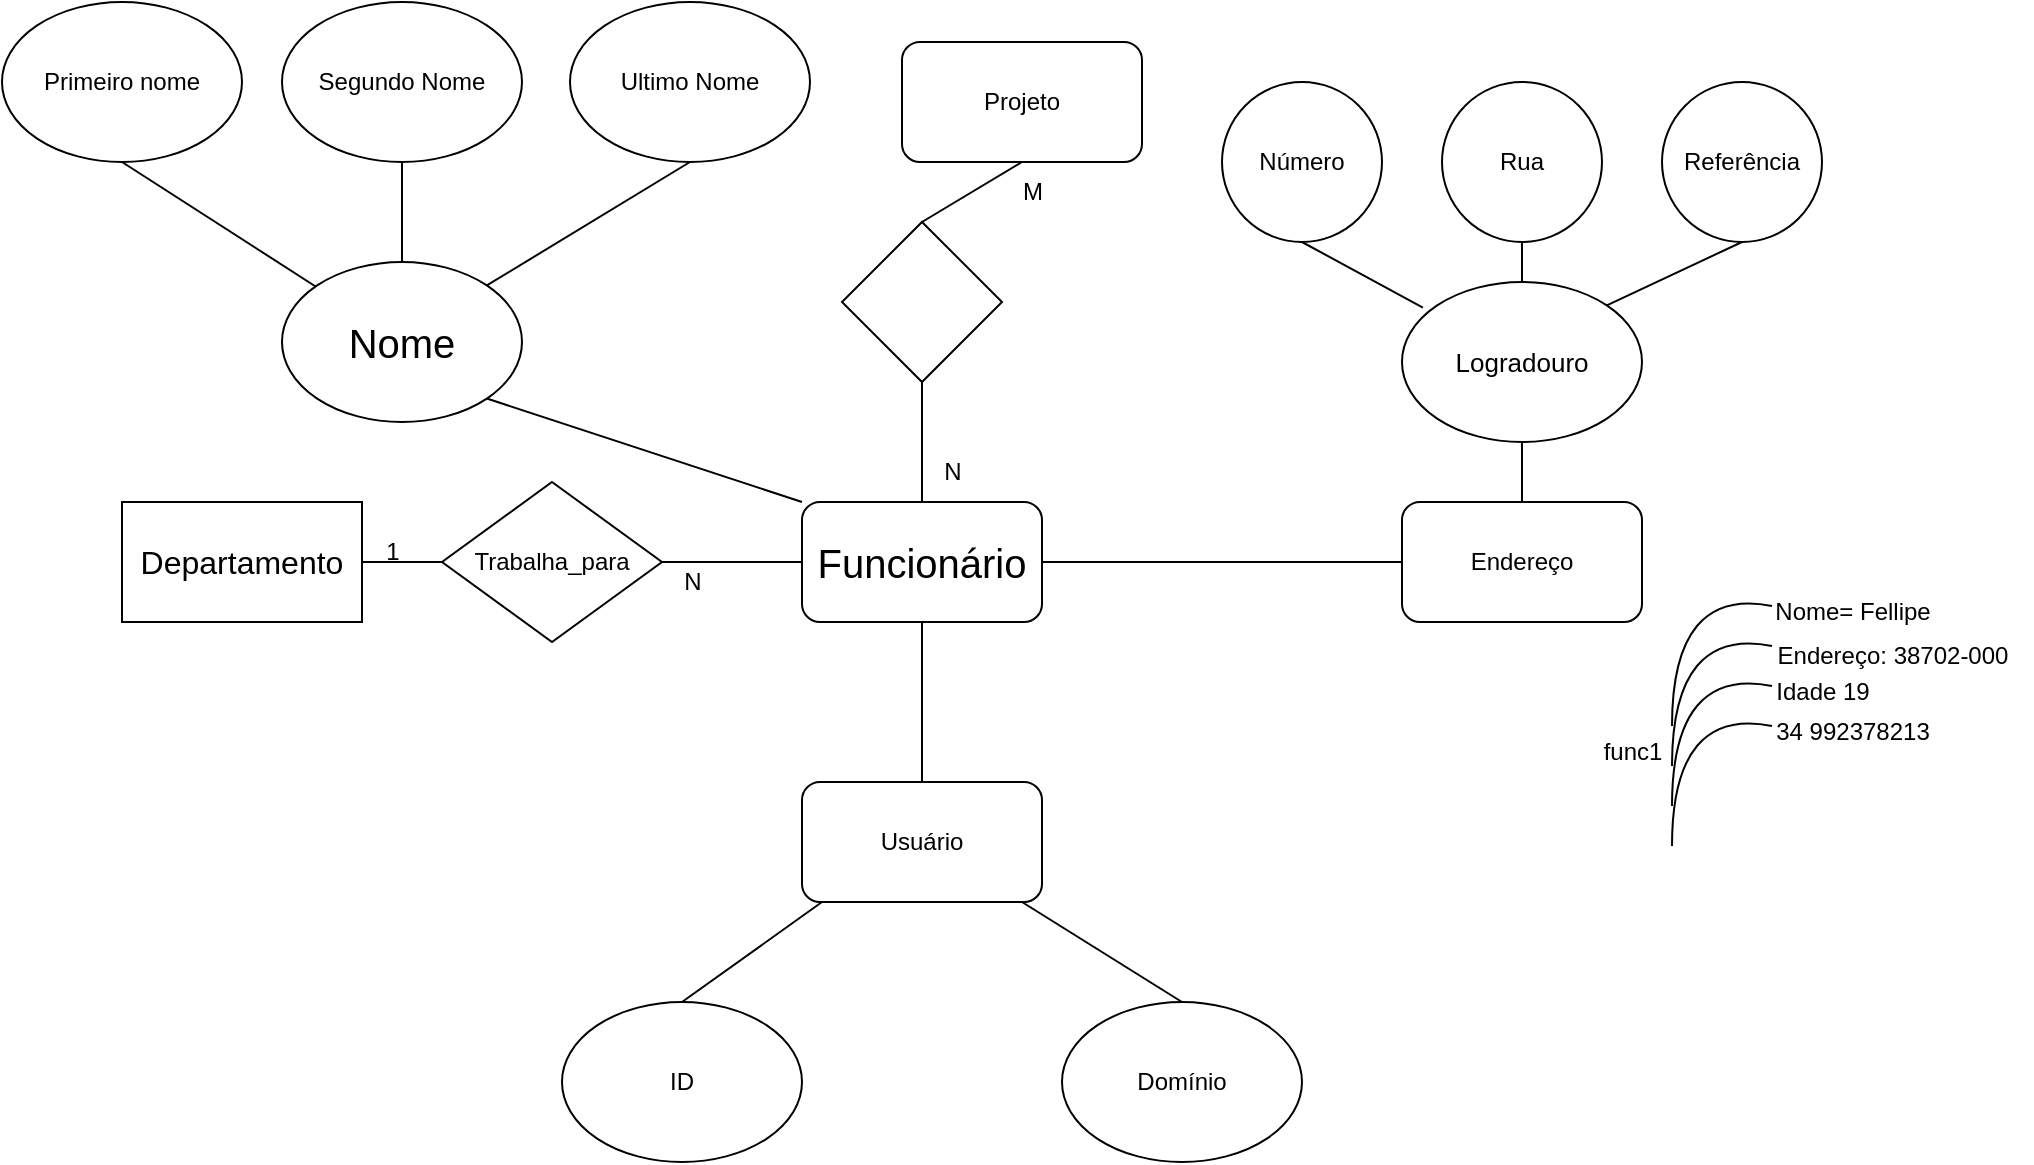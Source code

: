 <mxfile>
    <diagram id="gH32OrijhyIItGMBjMXE" name="Página-1">
        <mxGraphModel dx="1040" dy="443" grid="1" gridSize="10" guides="1" tooltips="1" connect="1" arrows="1" fold="1" page="0" pageScale="1" pageWidth="827" pageHeight="1169" math="0" shadow="0">
            <root>
                <mxCell id="0"/>
                <mxCell id="1" parent="0"/>
                <mxCell id="2" value="&lt;font style=&quot;font-size: 20px;&quot;&gt;Funcionário&lt;/font&gt;" style="rounded=1;whiteSpace=wrap;html=1;" vertex="1" parent="1">
                    <mxGeometry x="410" y="570" width="120" height="60" as="geometry"/>
                </mxCell>
                <mxCell id="3" value="&lt;font style=&quot;font-size: 20px;&quot;&gt;Nome&lt;/font&gt;" style="ellipse;whiteSpace=wrap;html=1;" vertex="1" parent="1">
                    <mxGeometry x="150" y="450" width="120" height="80" as="geometry"/>
                </mxCell>
                <mxCell id="4" value="Segundo Nome" style="ellipse;whiteSpace=wrap;html=1;" vertex="1" parent="1">
                    <mxGeometry x="150" y="320" width="120" height="80" as="geometry"/>
                </mxCell>
                <mxCell id="5" value="Ultimo Nome" style="ellipse;whiteSpace=wrap;html=1;" vertex="1" parent="1">
                    <mxGeometry x="294" y="320" width="120" height="80" as="geometry"/>
                </mxCell>
                <mxCell id="6" value="Primeiro nome" style="ellipse;whiteSpace=wrap;html=1;" vertex="1" parent="1">
                    <mxGeometry x="10" y="320" width="120" height="80" as="geometry"/>
                </mxCell>
                <mxCell id="7" value="" style="endArrow=none;html=1;exitX=0.5;exitY=1;exitDx=0;exitDy=0;" edge="1" parent="1" source="6" target="3">
                    <mxGeometry width="50" height="50" relative="1" as="geometry">
                        <mxPoint x="130" y="500" as="sourcePoint"/>
                        <mxPoint x="180" y="450" as="targetPoint"/>
                    </mxGeometry>
                </mxCell>
                <mxCell id="8" value="" style="endArrow=none;html=1;exitX=0.5;exitY=1;exitDx=0;exitDy=0;entryX=0.5;entryY=0;entryDx=0;entryDy=0;" edge="1" parent="1" source="4" target="3">
                    <mxGeometry width="50" height="50" relative="1" as="geometry">
                        <mxPoint x="130" y="500" as="sourcePoint"/>
                        <mxPoint x="210" y="440" as="targetPoint"/>
                    </mxGeometry>
                </mxCell>
                <mxCell id="9" value="" style="endArrow=none;html=1;entryX=0.5;entryY=1;entryDx=0;entryDy=0;exitX=1;exitY=0;exitDx=0;exitDy=0;" edge="1" parent="1" source="3" target="5">
                    <mxGeometry width="50" height="50" relative="1" as="geometry">
                        <mxPoint x="260" y="460" as="sourcePoint"/>
                        <mxPoint x="310" y="410" as="targetPoint"/>
                    </mxGeometry>
                </mxCell>
                <mxCell id="11" value="&lt;span style=&quot;font-size: 13px;&quot;&gt;Logradouro&lt;/span&gt;" style="ellipse;whiteSpace=wrap;html=1;" vertex="1" parent="1">
                    <mxGeometry x="710" y="460" width="120" height="80" as="geometry"/>
                </mxCell>
                <mxCell id="12" value="" style="endArrow=none;html=1;exitX=1;exitY=0.5;exitDx=0;exitDy=0;" edge="1" parent="1" source="2" target="19">
                    <mxGeometry width="50" height="50" relative="1" as="geometry">
                        <mxPoint x="520" y="570" as="sourcePoint"/>
                        <mxPoint x="570" y="540" as="targetPoint"/>
                    </mxGeometry>
                </mxCell>
                <mxCell id="13" value="Referência" style="ellipse;whiteSpace=wrap;html=1;aspect=fixed;" vertex="1" parent="1">
                    <mxGeometry x="840" y="360" width="80" height="80" as="geometry"/>
                </mxCell>
                <mxCell id="14" value="Rua" style="ellipse;whiteSpace=wrap;html=1;aspect=fixed;" vertex="1" parent="1">
                    <mxGeometry x="730" y="360" width="80" height="80" as="geometry"/>
                </mxCell>
                <mxCell id="15" value="Número" style="ellipse;whiteSpace=wrap;html=1;aspect=fixed;" vertex="1" parent="1">
                    <mxGeometry x="620" y="360" width="80" height="80" as="geometry"/>
                </mxCell>
                <mxCell id="16" value="" style="endArrow=none;html=1;exitX=0.5;exitY=1;exitDx=0;exitDy=0;entryX=0.087;entryY=0.16;entryDx=0;entryDy=0;entryPerimeter=0;" edge="1" parent="1" source="15" target="11">
                    <mxGeometry width="50" height="50" relative="1" as="geometry">
                        <mxPoint x="570" y="570" as="sourcePoint"/>
                        <mxPoint x="620" y="520" as="targetPoint"/>
                    </mxGeometry>
                </mxCell>
                <mxCell id="17" value="" style="endArrow=none;html=1;entryX=0.5;entryY=1;entryDx=0;entryDy=0;exitX=0.5;exitY=0;exitDx=0;exitDy=0;" edge="1" parent="1" source="11" target="14">
                    <mxGeometry width="50" height="50" relative="1" as="geometry">
                        <mxPoint x="570" y="570" as="sourcePoint"/>
                        <mxPoint x="620" y="520" as="targetPoint"/>
                    </mxGeometry>
                </mxCell>
                <mxCell id="18" value="" style="endArrow=none;html=1;entryX=0.5;entryY=1;entryDx=0;entryDy=0;exitX=1;exitY=0;exitDx=0;exitDy=0;" edge="1" parent="1" source="11" target="13">
                    <mxGeometry width="50" height="50" relative="1" as="geometry">
                        <mxPoint x="570" y="570" as="sourcePoint"/>
                        <mxPoint x="620" y="520" as="targetPoint"/>
                    </mxGeometry>
                </mxCell>
                <mxCell id="19" value="Endereço" style="rounded=1;whiteSpace=wrap;html=1;" vertex="1" parent="1">
                    <mxGeometry x="710" y="570" width="120" height="60" as="geometry"/>
                </mxCell>
                <mxCell id="20" value="" style="endArrow=none;html=1;entryX=0.5;entryY=1;entryDx=0;entryDy=0;" edge="1" parent="1" target="11">
                    <mxGeometry width="50" height="50" relative="1" as="geometry">
                        <mxPoint x="770" y="570" as="sourcePoint"/>
                        <mxPoint x="810" y="560" as="targetPoint"/>
                    </mxGeometry>
                </mxCell>
                <mxCell id="21" value="func1" style="text;html=1;align=center;verticalAlign=middle;resizable=0;points=[];autosize=1;strokeColor=none;fillColor=none;" vertex="1" parent="1">
                    <mxGeometry x="800" y="680" width="50" height="30" as="geometry"/>
                </mxCell>
                <mxCell id="22" value="" style="endArrow=none;html=1;rounded=0;curved=1;" edge="1" parent="1">
                    <mxGeometry width="50" height="50" relative="1" as="geometry">
                        <mxPoint x="845" y="682" as="sourcePoint"/>
                        <mxPoint x="895" y="622" as="targetPoint"/>
                        <Array as="points">
                            <mxPoint x="845" y="612"/>
                        </Array>
                    </mxGeometry>
                </mxCell>
                <mxCell id="23" value="" style="endArrow=none;html=1;rounded=0;curved=1;" edge="1" parent="1">
                    <mxGeometry width="50" height="50" relative="1" as="geometry">
                        <mxPoint x="845" y="702" as="sourcePoint"/>
                        <mxPoint x="895" y="642" as="targetPoint"/>
                        <Array as="points">
                            <mxPoint x="845" y="632"/>
                        </Array>
                    </mxGeometry>
                </mxCell>
                <mxCell id="24" value="Nome= Fellipe" style="text;html=1;align=center;verticalAlign=middle;resizable=0;points=[];autosize=1;strokeColor=none;fillColor=none;" vertex="1" parent="1">
                    <mxGeometry x="885" y="610" width="100" height="30" as="geometry"/>
                </mxCell>
                <mxCell id="25" value="Endereço: 38702-000" style="text;html=1;align=center;verticalAlign=middle;resizable=0;points=[];autosize=1;strokeColor=none;fillColor=none;" vertex="1" parent="1">
                    <mxGeometry x="885" y="632" width="140" height="30" as="geometry"/>
                </mxCell>
                <mxCell id="26" value="" style="endArrow=none;html=1;rounded=0;curved=1;" edge="1" parent="1">
                    <mxGeometry width="50" height="50" relative="1" as="geometry">
                        <mxPoint x="845" y="722" as="sourcePoint"/>
                        <mxPoint x="895" y="662" as="targetPoint"/>
                        <Array as="points">
                            <mxPoint x="845" y="652"/>
                        </Array>
                    </mxGeometry>
                </mxCell>
                <mxCell id="29" value="" style="endArrow=none;html=1;rounded=0;curved=1;" edge="1" parent="1">
                    <mxGeometry width="50" height="50" relative="1" as="geometry">
                        <mxPoint x="845" y="742" as="sourcePoint"/>
                        <mxPoint x="895" y="682" as="targetPoint"/>
                        <Array as="points">
                            <mxPoint x="845" y="672"/>
                        </Array>
                    </mxGeometry>
                </mxCell>
                <mxCell id="30" value="Idade 19" style="text;html=1;align=center;verticalAlign=middle;resizable=0;points=[];autosize=1;strokeColor=none;fillColor=none;" vertex="1" parent="1">
                    <mxGeometry x="885" y="650" width="70" height="30" as="geometry"/>
                </mxCell>
                <mxCell id="31" value="34 992378213" style="text;html=1;align=center;verticalAlign=middle;resizable=0;points=[];autosize=1;strokeColor=none;fillColor=none;" vertex="1" parent="1">
                    <mxGeometry x="885" y="670" width="100" height="30" as="geometry"/>
                </mxCell>
                <mxCell id="32" value="Departamento" style="whiteSpace=wrap;html=1;fontSize=16;" vertex="1" parent="1">
                    <mxGeometry x="70" y="570" width="120" height="60" as="geometry"/>
                </mxCell>
                <mxCell id="33" value="Trabalha_para" style="rhombus;whiteSpace=wrap;html=1;" vertex="1" parent="1">
                    <mxGeometry x="230" y="560" width="110" height="80" as="geometry"/>
                </mxCell>
                <mxCell id="35" value="" style="endArrow=none;html=1;entryX=0;entryY=0.5;entryDx=0;entryDy=0;exitX=1;exitY=0.5;exitDx=0;exitDy=0;" edge="1" parent="1" source="33" target="2">
                    <mxGeometry width="50" height="50" relative="1" as="geometry">
                        <mxPoint x="300" y="520" as="sourcePoint"/>
                        <mxPoint x="350" y="470" as="targetPoint"/>
                    </mxGeometry>
                </mxCell>
                <mxCell id="36" value="" style="endArrow=none;html=1;exitX=1;exitY=0.5;exitDx=0;exitDy=0;entryX=0;entryY=0.5;entryDx=0;entryDy=0;" edge="1" parent="1" source="32" target="33">
                    <mxGeometry width="50" height="50" relative="1" as="geometry">
                        <mxPoint x="300" y="520" as="sourcePoint"/>
                        <mxPoint x="350" y="470" as="targetPoint"/>
                    </mxGeometry>
                </mxCell>
                <mxCell id="37" value="1" style="text;html=1;align=center;verticalAlign=middle;resizable=0;points=[];autosize=1;strokeColor=none;fillColor=none;" vertex="1" parent="1">
                    <mxGeometry x="190" y="580" width="30" height="30" as="geometry"/>
                </mxCell>
                <mxCell id="38" value="N" style="text;html=1;align=center;verticalAlign=middle;resizable=0;points=[];autosize=1;strokeColor=none;fillColor=none;" vertex="1" parent="1">
                    <mxGeometry x="340" y="595" width="30" height="30" as="geometry"/>
                </mxCell>
                <mxCell id="39" value="" style="endArrow=none;html=1;entryX=0.5;entryY=1;entryDx=0;entryDy=0;" edge="1" parent="1" target="2">
                    <mxGeometry width="50" height="50" relative="1" as="geometry">
                        <mxPoint x="470" y="710" as="sourcePoint"/>
                        <mxPoint x="540" y="670" as="targetPoint"/>
                    </mxGeometry>
                </mxCell>
                <mxCell id="41" value="" style="endArrow=none;html=1;exitX=0.5;exitY=0;exitDx=0;exitDy=0;" edge="1" parent="1" source="43">
                    <mxGeometry width="50" height="50" relative="1" as="geometry">
                        <mxPoint x="370" y="820" as="sourcePoint"/>
                        <mxPoint x="420" y="770" as="targetPoint"/>
                    </mxGeometry>
                </mxCell>
                <mxCell id="42" value="Usuário" style="rounded=1;whiteSpace=wrap;html=1;" vertex="1" parent="1">
                    <mxGeometry x="410" y="710" width="120" height="60" as="geometry"/>
                </mxCell>
                <mxCell id="43" value="ID" style="ellipse;whiteSpace=wrap;html=1;" vertex="1" parent="1">
                    <mxGeometry x="290" y="820" width="120" height="80" as="geometry"/>
                </mxCell>
                <mxCell id="44" value="" style="endArrow=none;html=1;" edge="1" parent="1">
                    <mxGeometry width="50" height="50" relative="1" as="geometry">
                        <mxPoint x="600" y="820" as="sourcePoint"/>
                        <mxPoint x="520" y="770" as="targetPoint"/>
                    </mxGeometry>
                </mxCell>
                <mxCell id="45" value="Domínio" style="ellipse;whiteSpace=wrap;html=1;" vertex="1" parent="1">
                    <mxGeometry x="540" y="820" width="120" height="80" as="geometry"/>
                </mxCell>
                <mxCell id="46" value="" style="endArrow=none;html=1;exitX=1;exitY=1;exitDx=0;exitDy=0;entryX=0;entryY=0;entryDx=0;entryDy=0;" edge="1" parent="1" source="3" target="2">
                    <mxGeometry width="50" height="50" relative="1" as="geometry">
                        <mxPoint x="480" y="480" as="sourcePoint"/>
                        <mxPoint x="530" y="430" as="targetPoint"/>
                    </mxGeometry>
                </mxCell>
                <mxCell id="47" value="" style="endArrow=none;html=1;" edge="1" parent="1">
                    <mxGeometry width="50" height="50" relative="1" as="geometry">
                        <mxPoint x="470" y="570" as="sourcePoint"/>
                        <mxPoint x="470" y="510" as="targetPoint"/>
                    </mxGeometry>
                </mxCell>
                <mxCell id="48" value="" style="rhombus;whiteSpace=wrap;html=1;" vertex="1" parent="1">
                    <mxGeometry x="430" y="430" width="80" height="80" as="geometry"/>
                </mxCell>
                <mxCell id="49" value="" style="endArrow=none;html=1;entryX=0.5;entryY=1;entryDx=0;entryDy=0;" edge="1" parent="1" target="50">
                    <mxGeometry width="50" height="50" relative="1" as="geometry">
                        <mxPoint x="470" y="430" as="sourcePoint"/>
                        <mxPoint x="520" y="380" as="targetPoint"/>
                    </mxGeometry>
                </mxCell>
                <mxCell id="50" value="Projeto" style="rounded=1;whiteSpace=wrap;html=1;" vertex="1" parent="1">
                    <mxGeometry x="460" y="340.0" width="120" height="60" as="geometry"/>
                </mxCell>
                <mxCell id="51" value="M" style="text;html=1;align=center;verticalAlign=middle;resizable=0;points=[];autosize=1;strokeColor=none;fillColor=none;" vertex="1" parent="1">
                    <mxGeometry x="510" y="400" width="30" height="30" as="geometry"/>
                </mxCell>
                <mxCell id="52" value="N" style="text;html=1;align=center;verticalAlign=middle;resizable=0;points=[];autosize=1;strokeColor=none;fillColor=none;" vertex="1" parent="1">
                    <mxGeometry x="470" y="540" width="30" height="30" as="geometry"/>
                </mxCell>
            </root>
        </mxGraphModel>
    </diagram>
</mxfile>